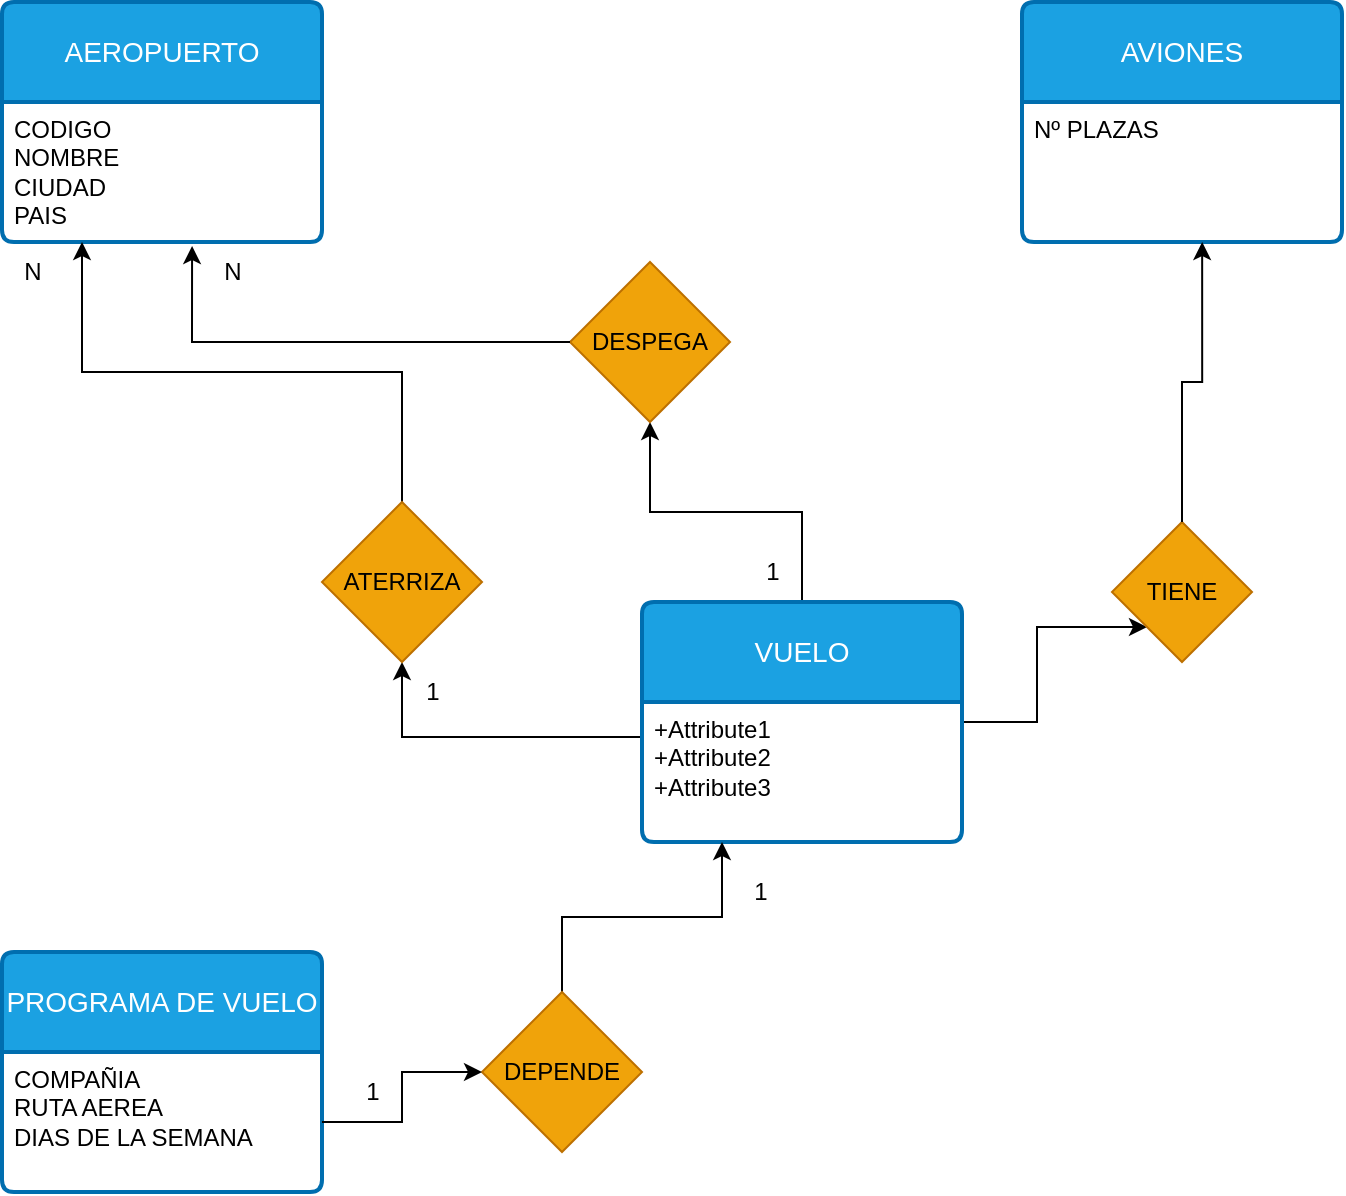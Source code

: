 <mxfile version="28.2.5">
  <diagram name="Página-1" id="bMyUL35T9K2gsyR5ZAPP">
    <mxGraphModel dx="723" dy="755" grid="1" gridSize="10" guides="1" tooltips="1" connect="1" arrows="1" fold="1" page="1" pageScale="1" pageWidth="827" pageHeight="1169" math="0" shadow="0">
      <root>
        <mxCell id="0" />
        <mxCell id="1" parent="0" />
        <mxCell id="mT6769CBmY15x5PX0W7P-1" value="AEROPUERTO" style="swimlane;childLayout=stackLayout;horizontal=1;startSize=50;horizontalStack=0;rounded=1;fontSize=14;fontStyle=0;strokeWidth=2;resizeParent=0;resizeLast=1;shadow=0;dashed=0;align=center;arcSize=4;whiteSpace=wrap;html=1;fillColor=#1ba1e2;fontColor=#ffffff;strokeColor=#006EAF;" vertex="1" parent="1">
          <mxGeometry x="50" y="50" width="160" height="120" as="geometry" />
        </mxCell>
        <mxCell id="mT6769CBmY15x5PX0W7P-2" value="&lt;div&gt;CODIGO&lt;/div&gt;&lt;div&gt;NOMBRE&lt;/div&gt;&lt;div&gt;CIUDAD&lt;/div&gt;&lt;div&gt;PAIS&lt;/div&gt;" style="align=left;strokeColor=none;fillColor=none;spacingLeft=4;spacingRight=4;fontSize=12;verticalAlign=top;resizable=0;rotatable=0;part=1;html=1;whiteSpace=wrap;" vertex="1" parent="mT6769CBmY15x5PX0W7P-1">
          <mxGeometry y="50" width="160" height="70" as="geometry" />
        </mxCell>
        <mxCell id="mT6769CBmY15x5PX0W7P-3" value="&lt;div&gt;AVIONES&lt;/div&gt;" style="swimlane;childLayout=stackLayout;horizontal=1;startSize=50;horizontalStack=0;rounded=1;fontSize=14;fontStyle=0;strokeWidth=2;resizeParent=0;resizeLast=1;shadow=0;dashed=0;align=center;arcSize=4;whiteSpace=wrap;html=1;fillColor=#1ba1e2;fontColor=#ffffff;strokeColor=#006EAF;" vertex="1" parent="1">
          <mxGeometry x="560" y="50" width="160" height="120" as="geometry" />
        </mxCell>
        <mxCell id="mT6769CBmY15x5PX0W7P-4" value="&lt;div&gt;Nº PLAZAS&lt;/div&gt;" style="align=left;strokeColor=none;fillColor=none;spacingLeft=4;spacingRight=4;fontSize=12;verticalAlign=top;resizable=0;rotatable=0;part=1;html=1;whiteSpace=wrap;" vertex="1" parent="mT6769CBmY15x5PX0W7P-3">
          <mxGeometry y="50" width="160" height="70" as="geometry" />
        </mxCell>
        <mxCell id="mT6769CBmY15x5PX0W7P-10" style="edgeStyle=orthogonalEdgeStyle;rounded=0;orthogonalLoop=1;jettySize=auto;html=1;exitX=0;exitY=0.25;exitDx=0;exitDy=0;" edge="1" parent="1" source="mT6769CBmY15x5PX0W7P-19" target="mT6769CBmY15x5PX0W7P-8">
          <mxGeometry relative="1" as="geometry">
            <mxPoint x="360" y="420" as="sourcePoint" />
          </mxGeometry>
        </mxCell>
        <mxCell id="mT6769CBmY15x5PX0W7P-12" style="edgeStyle=orthogonalEdgeStyle;rounded=0;orthogonalLoop=1;jettySize=auto;html=1;entryX=0.5;entryY=1;entryDx=0;entryDy=0;" edge="1" parent="1" source="mT6769CBmY15x5PX0W7P-18" target="mT6769CBmY15x5PX0W7P-9">
          <mxGeometry relative="1" as="geometry" />
        </mxCell>
        <mxCell id="mT6769CBmY15x5PX0W7P-5" value="PROGRAMA DE VUELO" style="swimlane;childLayout=stackLayout;horizontal=1;startSize=50;horizontalStack=0;rounded=1;fontSize=14;fontStyle=0;strokeWidth=2;resizeParent=0;resizeLast=1;shadow=0;dashed=0;align=center;arcSize=4;whiteSpace=wrap;html=1;fillColor=#1ba1e2;fontColor=#ffffff;strokeColor=#006EAF;" vertex="1" parent="1">
          <mxGeometry x="50" y="525" width="160" height="120" as="geometry" />
        </mxCell>
        <mxCell id="mT6769CBmY15x5PX0W7P-6" value="&lt;div&gt;COMPAÑIA&lt;/div&gt;&lt;div&gt;RUTA AEREA&lt;/div&gt;&lt;div&gt;DIAS DE LA SEMANA&lt;/div&gt;" style="align=left;strokeColor=none;fillColor=none;spacingLeft=4;spacingRight=4;fontSize=12;verticalAlign=top;resizable=0;rotatable=0;part=1;html=1;whiteSpace=wrap;" vertex="1" parent="mT6769CBmY15x5PX0W7P-5">
          <mxGeometry y="50" width="160" height="70" as="geometry" />
        </mxCell>
        <mxCell id="mT6769CBmY15x5PX0W7P-11" style="edgeStyle=orthogonalEdgeStyle;rounded=0;orthogonalLoop=1;jettySize=auto;html=1;entryX=0.25;entryY=1;entryDx=0;entryDy=0;" edge="1" parent="1" source="mT6769CBmY15x5PX0W7P-8" target="mT6769CBmY15x5PX0W7P-2">
          <mxGeometry relative="1" as="geometry" />
        </mxCell>
        <mxCell id="mT6769CBmY15x5PX0W7P-8" value="ATERRIZA" style="rhombus;whiteSpace=wrap;html=1;fillColor=#f0a30a;fontColor=#000000;strokeColor=#BD7000;" vertex="1" parent="1">
          <mxGeometry x="210" y="300" width="80" height="80" as="geometry" />
        </mxCell>
        <mxCell id="mT6769CBmY15x5PX0W7P-9" value="DESPEGA" style="rhombus;whiteSpace=wrap;html=1;fillColor=#f0a30a;fontColor=#000000;strokeColor=#BD7000;" vertex="1" parent="1">
          <mxGeometry x="334" y="180" width="80" height="80" as="geometry" />
        </mxCell>
        <mxCell id="mT6769CBmY15x5PX0W7P-13" style="edgeStyle=orthogonalEdgeStyle;rounded=0;orthogonalLoop=1;jettySize=auto;html=1;entryX=0.594;entryY=1.029;entryDx=0;entryDy=0;entryPerimeter=0;" edge="1" parent="1" source="mT6769CBmY15x5PX0W7P-9" target="mT6769CBmY15x5PX0W7P-2">
          <mxGeometry relative="1" as="geometry" />
        </mxCell>
        <mxCell id="mT6769CBmY15x5PX0W7P-14" value="1" style="text;html=1;align=center;verticalAlign=middle;resizable=0;points=[];autosize=1;strokeColor=none;fillColor=none;" vertex="1" parent="1">
          <mxGeometry x="250" y="380" width="30" height="30" as="geometry" />
        </mxCell>
        <mxCell id="mT6769CBmY15x5PX0W7P-15" value="1" style="text;html=1;align=center;verticalAlign=middle;resizable=0;points=[];autosize=1;strokeColor=none;fillColor=none;" vertex="1" parent="1">
          <mxGeometry x="420" y="320" width="30" height="30" as="geometry" />
        </mxCell>
        <mxCell id="mT6769CBmY15x5PX0W7P-16" value="N" style="text;html=1;align=center;verticalAlign=middle;resizable=0;points=[];autosize=1;strokeColor=none;fillColor=none;" vertex="1" parent="1">
          <mxGeometry x="50" y="170" width="30" height="30" as="geometry" />
        </mxCell>
        <mxCell id="mT6769CBmY15x5PX0W7P-17" value="N" style="text;html=1;align=center;verticalAlign=middle;resizable=0;points=[];autosize=1;strokeColor=none;fillColor=none;" vertex="1" parent="1">
          <mxGeometry x="150" y="170" width="30" height="30" as="geometry" />
        </mxCell>
        <mxCell id="mT6769CBmY15x5PX0W7P-21" style="edgeStyle=orthogonalEdgeStyle;rounded=0;orthogonalLoop=1;jettySize=auto;html=1;entryX=0;entryY=1;entryDx=0;entryDy=0;" edge="1" parent="1" source="mT6769CBmY15x5PX0W7P-18" target="mT6769CBmY15x5PX0W7P-20">
          <mxGeometry relative="1" as="geometry" />
        </mxCell>
        <mxCell id="mT6769CBmY15x5PX0W7P-18" value="VUELO" style="swimlane;childLayout=stackLayout;horizontal=1;startSize=50;horizontalStack=0;rounded=1;fontSize=14;fontStyle=0;strokeWidth=2;resizeParent=0;resizeLast=1;shadow=0;dashed=0;align=center;arcSize=4;whiteSpace=wrap;html=1;fillColor=#1ba1e2;fontColor=#ffffff;strokeColor=#006EAF;" vertex="1" parent="1">
          <mxGeometry x="370" y="350" width="160" height="120" as="geometry" />
        </mxCell>
        <mxCell id="mT6769CBmY15x5PX0W7P-19" value="+Attribute1&#xa;+Attribute2&#xa;+Attribute3" style="align=left;strokeColor=none;fillColor=none;spacingLeft=4;spacingRight=4;fontSize=12;verticalAlign=top;resizable=0;rotatable=0;part=1;html=1;whiteSpace=wrap;" vertex="1" parent="mT6769CBmY15x5PX0W7P-18">
          <mxGeometry y="50" width="160" height="70" as="geometry" />
        </mxCell>
        <mxCell id="mT6769CBmY15x5PX0W7P-20" value="TIENE" style="rhombus;whiteSpace=wrap;html=1;fillColor=#f0a30a;fontColor=#000000;strokeColor=#BD7000;" vertex="1" parent="1">
          <mxGeometry x="605" y="310" width="70" height="70" as="geometry" />
        </mxCell>
        <mxCell id="mT6769CBmY15x5PX0W7P-22" style="edgeStyle=orthogonalEdgeStyle;rounded=0;orthogonalLoop=1;jettySize=auto;html=1;entryX=0.563;entryY=1;entryDx=0;entryDy=0;entryPerimeter=0;" edge="1" parent="1" source="mT6769CBmY15x5PX0W7P-20" target="mT6769CBmY15x5PX0W7P-4">
          <mxGeometry relative="1" as="geometry" />
        </mxCell>
        <mxCell id="mT6769CBmY15x5PX0W7P-27" style="edgeStyle=orthogonalEdgeStyle;rounded=0;orthogonalLoop=1;jettySize=auto;html=1;entryX=0.25;entryY=1;entryDx=0;entryDy=0;" edge="1" parent="1" source="mT6769CBmY15x5PX0W7P-25" target="mT6769CBmY15x5PX0W7P-18">
          <mxGeometry relative="1" as="geometry" />
        </mxCell>
        <mxCell id="mT6769CBmY15x5PX0W7P-25" value="DEPENDE" style="rhombus;whiteSpace=wrap;html=1;fillColor=#f0a30a;fontColor=#000000;strokeColor=#BD7000;" vertex="1" parent="1">
          <mxGeometry x="290" y="545" width="80" height="80" as="geometry" />
        </mxCell>
        <mxCell id="mT6769CBmY15x5PX0W7P-26" style="edgeStyle=orthogonalEdgeStyle;rounded=0;orthogonalLoop=1;jettySize=auto;html=1;" edge="1" parent="1" source="mT6769CBmY15x5PX0W7P-6" target="mT6769CBmY15x5PX0W7P-25">
          <mxGeometry relative="1" as="geometry" />
        </mxCell>
        <mxCell id="mT6769CBmY15x5PX0W7P-28" value="1" style="text;html=1;align=center;verticalAlign=middle;resizable=0;points=[];autosize=1;strokeColor=none;fillColor=none;" vertex="1" parent="1">
          <mxGeometry x="220" y="580" width="30" height="30" as="geometry" />
        </mxCell>
        <mxCell id="mT6769CBmY15x5PX0W7P-29" value="1" style="text;html=1;align=center;verticalAlign=middle;resizable=0;points=[];autosize=1;strokeColor=none;fillColor=none;" vertex="1" parent="1">
          <mxGeometry x="414" y="480" width="30" height="30" as="geometry" />
        </mxCell>
      </root>
    </mxGraphModel>
  </diagram>
</mxfile>
